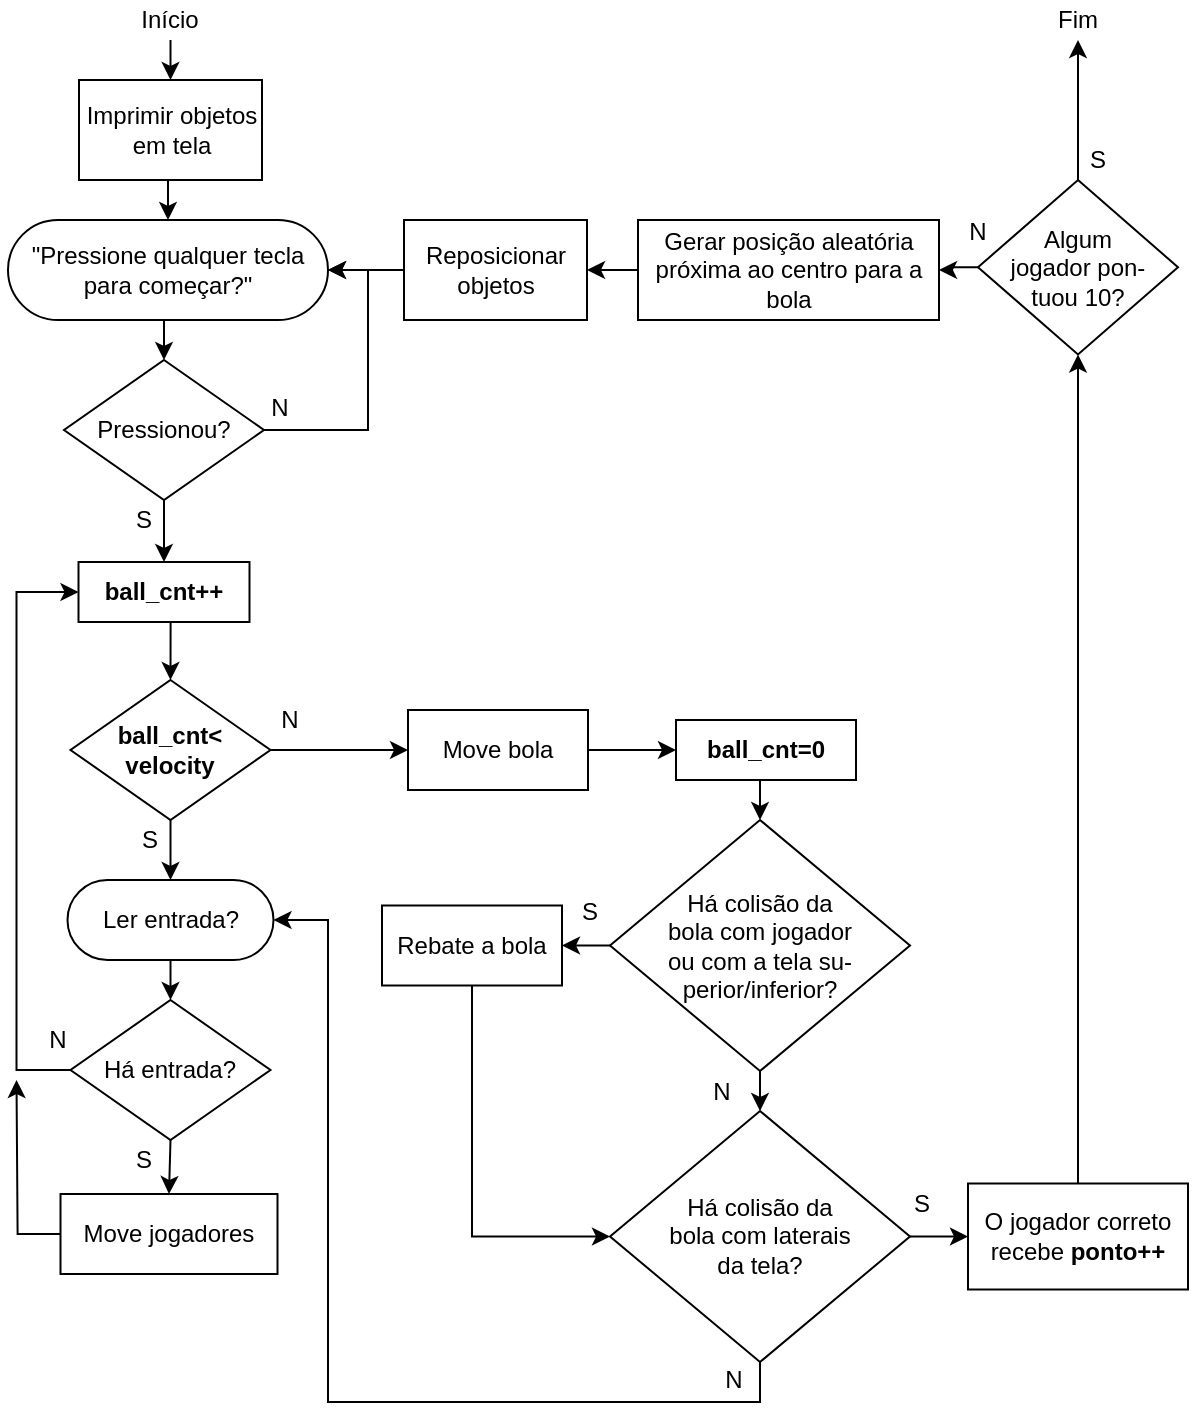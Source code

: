 <mxfile version="13.5.4" type="device"><diagram id="xi2nfXKBuIBstS6COav_" name="Page-1"><mxGraphModel dx="868" dy="450" grid="1" gridSize="10" guides="1" tooltips="1" connect="1" arrows="1" fold="1" page="1" pageScale="1" pageWidth="827" pageHeight="1169" math="0" shadow="0"><root><mxCell id="0"/><mxCell id="1" parent="0"/><mxCell id="l1a7HDmLvzJb4TPbHIFh-10" style="edgeStyle=orthogonalEdgeStyle;rounded=0;orthogonalLoop=1;jettySize=auto;html=1;exitX=0.5;exitY=1;exitDx=0;exitDy=0;entryX=0.5;entryY=0;entryDx=0;entryDy=0;" edge="1" parent="1" source="7WwMXH1B_En0PPU0x-BR-2" target="l1a7HDmLvzJb4TPbHIFh-2"><mxGeometry relative="1" as="geometry"/></mxCell><mxCell id="7WwMXH1B_En0PPU0x-BR-2" value="&quot;Pressione qualquer tecla para começar?&quot;" style="rounded=1;whiteSpace=wrap;html=1;arcSize=50;" parent="1" vertex="1"><mxGeometry x="80" y="150" width="160" height="50" as="geometry"/></mxCell><mxCell id="l1a7HDmLvzJb4TPbHIFh-7" style="edgeStyle=orthogonalEdgeStyle;rounded=0;orthogonalLoop=1;jettySize=auto;html=1;exitX=0.5;exitY=1;exitDx=0;exitDy=0;entryX=0.5;entryY=0;entryDx=0;entryDy=0;" edge="1" parent="1" source="7WwMXH1B_En0PPU0x-BR-4" target="l1a7HDmLvzJb4TPbHIFh-5"><mxGeometry relative="1" as="geometry"/></mxCell><mxCell id="7WwMXH1B_En0PPU0x-BR-4" value="Início" style="text;html=1;strokeColor=none;fillColor=none;align=center;verticalAlign=middle;whiteSpace=wrap;rounded=0;" parent="1" vertex="1"><mxGeometry x="141.25" y="40" width="40" height="20" as="geometry"/></mxCell><mxCell id="l1a7HDmLvzJb4TPbHIFh-15" style="edgeStyle=orthogonalEdgeStyle;rounded=0;orthogonalLoop=1;jettySize=auto;html=1;exitX=0.5;exitY=1;exitDx=0;exitDy=0;entryX=0.5;entryY=0;entryDx=0;entryDy=0;" edge="1" parent="1" source="7WwMXH1B_En0PPU0x-BR-6" target="l1a7HDmLvzJb4TPbHIFh-14"><mxGeometry relative="1" as="geometry"/></mxCell><mxCell id="7WwMXH1B_En0PPU0x-BR-6" value="&lt;b&gt;ball_cnt++&lt;/b&gt;" style="rounded=0;whiteSpace=wrap;html=1;" parent="1" vertex="1"><mxGeometry x="115.25" y="321" width="85.5" height="30" as="geometry"/></mxCell><mxCell id="l1a7HDmLvzJb4TPbHIFh-12" style="edgeStyle=orthogonalEdgeStyle;rounded=0;orthogonalLoop=1;jettySize=auto;html=1;exitX=0.5;exitY=1;exitDx=0;exitDy=0;entryX=0.5;entryY=0;entryDx=0;entryDy=0;" edge="1" parent="1" source="l1a7HDmLvzJb4TPbHIFh-2" target="7WwMXH1B_En0PPU0x-BR-6"><mxGeometry relative="1" as="geometry"/></mxCell><mxCell id="l1a7HDmLvzJb4TPbHIFh-13" style="edgeStyle=orthogonalEdgeStyle;rounded=0;orthogonalLoop=1;jettySize=auto;html=1;exitX=1;exitY=0.5;exitDx=0;exitDy=0;entryX=1;entryY=0.5;entryDx=0;entryDy=0;" edge="1" parent="1" source="l1a7HDmLvzJb4TPbHIFh-2" target="7WwMXH1B_En0PPU0x-BR-2"><mxGeometry relative="1" as="geometry"/></mxCell><mxCell id="l1a7HDmLvzJb4TPbHIFh-2" value="Pressionou?" style="rhombus;whiteSpace=wrap;html=1;" vertex="1" parent="1"><mxGeometry x="108" y="220" width="100" height="70" as="geometry"/></mxCell><mxCell id="l1a7HDmLvzJb4TPbHIFh-3" value="N" style="text;html=1;strokeColor=none;fillColor=none;align=center;verticalAlign=middle;whiteSpace=wrap;rounded=0;" vertex="1" parent="1"><mxGeometry x="206" y="234" width="20" height="20" as="geometry"/></mxCell><mxCell id="l1a7HDmLvzJb4TPbHIFh-4" value="S" style="text;html=1;strokeColor=none;fillColor=none;align=center;verticalAlign=middle;whiteSpace=wrap;rounded=0;" vertex="1" parent="1"><mxGeometry x="138.25" y="290" width="20" height="20" as="geometry"/></mxCell><mxCell id="l1a7HDmLvzJb4TPbHIFh-8" style="edgeStyle=orthogonalEdgeStyle;rounded=0;orthogonalLoop=1;jettySize=auto;html=1;exitX=0.5;exitY=1;exitDx=0;exitDy=0;entryX=0.5;entryY=0;entryDx=0;entryDy=0;" edge="1" parent="1" source="l1a7HDmLvzJb4TPbHIFh-5" target="7WwMXH1B_En0PPU0x-BR-2"><mxGeometry relative="1" as="geometry"/></mxCell><mxCell id="l1a7HDmLvzJb4TPbHIFh-5" value="Imprimir objetos em tela" style="rounded=0;whiteSpace=wrap;html=1;" vertex="1" parent="1"><mxGeometry x="115.5" y="80" width="91.5" height="50" as="geometry"/></mxCell><mxCell id="l1a7HDmLvzJb4TPbHIFh-33" style="edgeStyle=orthogonalEdgeStyle;rounded=0;orthogonalLoop=1;jettySize=auto;html=1;exitX=1;exitY=0.5;exitDx=0;exitDy=0;entryX=0;entryY=0.5;entryDx=0;entryDy=0;" edge="1" parent="1" source="l1a7HDmLvzJb4TPbHIFh-14" target="l1a7HDmLvzJb4TPbHIFh-32"><mxGeometry relative="1" as="geometry"/></mxCell><mxCell id="l1a7HDmLvzJb4TPbHIFh-14" value="&lt;b&gt;ball_cnt&amp;lt;&lt;br&gt;velocity&lt;/b&gt;" style="rhombus;whiteSpace=wrap;html=1;" vertex="1" parent="1"><mxGeometry x="111.25" y="380" width="100" height="70" as="geometry"/></mxCell><mxCell id="l1a7HDmLvzJb4TPbHIFh-20" style="edgeStyle=orthogonalEdgeStyle;rounded=0;orthogonalLoop=1;jettySize=auto;html=1;exitX=1;exitY=0;exitDx=0;exitDy=0;entryX=0.5;entryY=0;entryDx=0;entryDy=0;" edge="1" parent="1" source="l1a7HDmLvzJb4TPbHIFh-16" target="l1a7HDmLvzJb4TPbHIFh-19"><mxGeometry relative="1" as="geometry"/></mxCell><mxCell id="l1a7HDmLvzJb4TPbHIFh-16" value="S" style="text;html=1;strokeColor=none;fillColor=none;align=center;verticalAlign=middle;whiteSpace=wrap;rounded=0;" vertex="1" parent="1"><mxGeometry x="141.25" y="450" width="20" height="20" as="geometry"/></mxCell><mxCell id="l1a7HDmLvzJb4TPbHIFh-17" value="N" style="text;html=1;strokeColor=none;fillColor=none;align=center;verticalAlign=middle;whiteSpace=wrap;rounded=0;" vertex="1" parent="1"><mxGeometry x="211.25" y="390" width="20" height="20" as="geometry"/></mxCell><mxCell id="l1a7HDmLvzJb4TPbHIFh-22" style="edgeStyle=orthogonalEdgeStyle;rounded=0;orthogonalLoop=1;jettySize=auto;html=1;exitX=0.5;exitY=1;exitDx=0;exitDy=0;entryX=0.5;entryY=0;entryDx=0;entryDy=0;" edge="1" parent="1" source="l1a7HDmLvzJb4TPbHIFh-19" target="l1a7HDmLvzJb4TPbHIFh-21"><mxGeometry relative="1" as="geometry"/></mxCell><mxCell id="l1a7HDmLvzJb4TPbHIFh-19" value="Ler entrada?" style="rounded=1;whiteSpace=wrap;html=1;arcSize=50;" vertex="1" parent="1"><mxGeometry x="109.75" y="480" width="103" height="40" as="geometry"/></mxCell><mxCell id="l1a7HDmLvzJb4TPbHIFh-24" style="edgeStyle=orthogonalEdgeStyle;rounded=0;orthogonalLoop=1;jettySize=auto;html=1;exitX=0;exitY=0.5;exitDx=0;exitDy=0;entryX=0;entryY=0.5;entryDx=0;entryDy=0;" edge="1" parent="1" source="l1a7HDmLvzJb4TPbHIFh-21" target="7WwMXH1B_En0PPU0x-BR-6"><mxGeometry relative="1" as="geometry"><Array as="points"><mxPoint x="84.25" y="575"/><mxPoint x="84.25" y="336"/></Array></mxGeometry></mxCell><mxCell id="l1a7HDmLvzJb4TPbHIFh-28" style="edgeStyle=orthogonalEdgeStyle;rounded=0;orthogonalLoop=1;jettySize=auto;html=1;exitX=0.5;exitY=1;exitDx=0;exitDy=0;entryX=0.5;entryY=0;entryDx=0;entryDy=0;" edge="1" parent="1" source="l1a7HDmLvzJb4TPbHIFh-21" target="l1a7HDmLvzJb4TPbHIFh-26"><mxGeometry relative="1" as="geometry"/></mxCell><mxCell id="l1a7HDmLvzJb4TPbHIFh-21" value="Há entrada?" style="rhombus;whiteSpace=wrap;html=1;" vertex="1" parent="1"><mxGeometry x="111.25" y="540" width="100" height="70" as="geometry"/></mxCell><mxCell id="l1a7HDmLvzJb4TPbHIFh-23" value="N" style="text;html=1;strokeColor=none;fillColor=none;align=center;verticalAlign=middle;whiteSpace=wrap;rounded=0;" vertex="1" parent="1"><mxGeometry x="95.25" y="550" width="20" height="20" as="geometry"/></mxCell><mxCell id="l1a7HDmLvzJb4TPbHIFh-25" value="S" style="text;html=1;strokeColor=none;fillColor=none;align=center;verticalAlign=middle;whiteSpace=wrap;rounded=0;" vertex="1" parent="1"><mxGeometry x="138.25" y="610" width="20" height="20" as="geometry"/></mxCell><mxCell id="l1a7HDmLvzJb4TPbHIFh-30" style="edgeStyle=orthogonalEdgeStyle;rounded=0;orthogonalLoop=1;jettySize=auto;html=1;exitX=0;exitY=0.5;exitDx=0;exitDy=0;" edge="1" parent="1" source="l1a7HDmLvzJb4TPbHIFh-26"><mxGeometry relative="1" as="geometry"><mxPoint x="84.25" y="580" as="targetPoint"/></mxGeometry></mxCell><mxCell id="l1a7HDmLvzJb4TPbHIFh-26" value="Move jogadores" style="rounded=0;whiteSpace=wrap;html=1;" vertex="1" parent="1"><mxGeometry x="106.25" y="637" width="108.5" height="40" as="geometry"/></mxCell><mxCell id="l1a7HDmLvzJb4TPbHIFh-45" style="edgeStyle=orthogonalEdgeStyle;rounded=0;orthogonalLoop=1;jettySize=auto;html=1;exitX=1;exitY=0.5;exitDx=0;exitDy=0;entryX=0;entryY=0.5;entryDx=0;entryDy=0;" edge="1" parent="1" source="l1a7HDmLvzJb4TPbHIFh-32" target="l1a7HDmLvzJb4TPbHIFh-34"><mxGeometry relative="1" as="geometry"/></mxCell><mxCell id="l1a7HDmLvzJb4TPbHIFh-32" value="Move bola" style="rounded=0;whiteSpace=wrap;html=1;" vertex="1" parent="1"><mxGeometry x="280" y="395" width="90" height="40" as="geometry"/></mxCell><mxCell id="l1a7HDmLvzJb4TPbHIFh-46" style="edgeStyle=orthogonalEdgeStyle;rounded=0;orthogonalLoop=1;jettySize=auto;html=1;exitX=0.5;exitY=1;exitDx=0;exitDy=0;entryX=0.5;entryY=0;entryDx=0;entryDy=0;" edge="1" parent="1" source="l1a7HDmLvzJb4TPbHIFh-34" target="l1a7HDmLvzJb4TPbHIFh-36"><mxGeometry relative="1" as="geometry"/></mxCell><mxCell id="l1a7HDmLvzJb4TPbHIFh-34" value="&lt;b&gt;ball_cnt=0&lt;/b&gt;" style="rounded=0;whiteSpace=wrap;html=1;" vertex="1" parent="1"><mxGeometry x="414" y="400" width="90" height="30" as="geometry"/></mxCell><mxCell id="l1a7HDmLvzJb4TPbHIFh-39" style="edgeStyle=orthogonalEdgeStyle;rounded=0;orthogonalLoop=1;jettySize=auto;html=1;exitX=0;exitY=0.5;exitDx=0;exitDy=0;entryX=1;entryY=0.5;entryDx=0;entryDy=0;" edge="1" parent="1" source="l1a7HDmLvzJb4TPbHIFh-36" target="l1a7HDmLvzJb4TPbHIFh-38"><mxGeometry relative="1" as="geometry"/></mxCell><mxCell id="l1a7HDmLvzJb4TPbHIFh-43" style="edgeStyle=orthogonalEdgeStyle;rounded=0;orthogonalLoop=1;jettySize=auto;html=1;exitX=0.5;exitY=1;exitDx=0;exitDy=0;entryX=0.5;entryY=0;entryDx=0;entryDy=0;" edge="1" parent="1" source="l1a7HDmLvzJb4TPbHIFh-36" target="l1a7HDmLvzJb4TPbHIFh-41"><mxGeometry relative="1" as="geometry"/></mxCell><mxCell id="l1a7HDmLvzJb4TPbHIFh-36" value="Há colisão da&lt;br&gt;bola com jogador&lt;br&gt;ou com a tela su-perior/inferior?" style="rhombus;whiteSpace=wrap;html=1;" vertex="1" parent="1"><mxGeometry x="381" y="450" width="150" height="125.5" as="geometry"/></mxCell><mxCell id="l1a7HDmLvzJb4TPbHIFh-44" style="edgeStyle=orthogonalEdgeStyle;rounded=0;orthogonalLoop=1;jettySize=auto;html=1;exitX=0.5;exitY=1;exitDx=0;exitDy=0;entryX=0;entryY=0.5;entryDx=0;entryDy=0;" edge="1" parent="1" source="l1a7HDmLvzJb4TPbHIFh-38" target="l1a7HDmLvzJb4TPbHIFh-41"><mxGeometry relative="1" as="geometry"/></mxCell><mxCell id="l1a7HDmLvzJb4TPbHIFh-38" value="Rebate a bola" style="rounded=0;whiteSpace=wrap;html=1;" vertex="1" parent="1"><mxGeometry x="267" y="492.75" width="90" height="40" as="geometry"/></mxCell><mxCell id="l1a7HDmLvzJb4TPbHIFh-40" value="S" style="text;html=1;strokeColor=none;fillColor=none;align=center;verticalAlign=middle;whiteSpace=wrap;rounded=0;" vertex="1" parent="1"><mxGeometry x="361" y="485.5" width="20" height="20" as="geometry"/></mxCell><mxCell id="l1a7HDmLvzJb4TPbHIFh-47" style="edgeStyle=orthogonalEdgeStyle;rounded=0;orthogonalLoop=1;jettySize=auto;html=1;exitX=0.5;exitY=1;exitDx=0;exitDy=0;entryX=1;entryY=0.5;entryDx=0;entryDy=0;" edge="1" parent="1" source="l1a7HDmLvzJb4TPbHIFh-41" target="l1a7HDmLvzJb4TPbHIFh-19"><mxGeometry relative="1" as="geometry"><mxPoint x="250" y="580" as="targetPoint"/><Array as="points"><mxPoint x="456" y="741"/><mxPoint x="240" y="741"/><mxPoint x="240" y="500"/></Array></mxGeometry></mxCell><mxCell id="l1a7HDmLvzJb4TPbHIFh-52" style="edgeStyle=orthogonalEdgeStyle;rounded=0;orthogonalLoop=1;jettySize=auto;html=1;exitX=1;exitY=0.5;exitDx=0;exitDy=0;entryX=0;entryY=0.5;entryDx=0;entryDy=0;" edge="1" parent="1" source="l1a7HDmLvzJb4TPbHIFh-41" target="l1a7HDmLvzJb4TPbHIFh-50"><mxGeometry relative="1" as="geometry"/></mxCell><mxCell id="l1a7HDmLvzJb4TPbHIFh-41" value="Há colisão da&lt;br&gt;bola com laterais &lt;br&gt;da tela?" style="rhombus;whiteSpace=wrap;html=1;" vertex="1" parent="1"><mxGeometry x="381" y="595.5" width="150" height="125.5" as="geometry"/></mxCell><mxCell id="l1a7HDmLvzJb4TPbHIFh-42" value="N" style="text;html=1;strokeColor=none;fillColor=none;align=center;verticalAlign=middle;whiteSpace=wrap;rounded=0;" vertex="1" parent="1"><mxGeometry x="427" y="575.5" width="20" height="20" as="geometry"/></mxCell><mxCell id="l1a7HDmLvzJb4TPbHIFh-48" value="S" style="text;html=1;strokeColor=none;fillColor=none;align=center;verticalAlign=middle;whiteSpace=wrap;rounded=0;" vertex="1" parent="1"><mxGeometry x="527" y="631.75" width="20" height="20" as="geometry"/></mxCell><mxCell id="l1a7HDmLvzJb4TPbHIFh-49" value="N" style="text;html=1;strokeColor=none;fillColor=none;align=center;verticalAlign=middle;whiteSpace=wrap;rounded=0;" vertex="1" parent="1"><mxGeometry x="433" y="720" width="20" height="20" as="geometry"/></mxCell><mxCell id="l1a7HDmLvzJb4TPbHIFh-55" style="edgeStyle=orthogonalEdgeStyle;rounded=0;orthogonalLoop=1;jettySize=auto;html=1;exitX=0.5;exitY=0;exitDx=0;exitDy=0;entryX=0.5;entryY=1;entryDx=0;entryDy=0;" edge="1" parent="1" source="l1a7HDmLvzJb4TPbHIFh-50" target="l1a7HDmLvzJb4TPbHIFh-54"><mxGeometry relative="1" as="geometry"><mxPoint x="600" y="370" as="targetPoint"/></mxGeometry></mxCell><mxCell id="l1a7HDmLvzJb4TPbHIFh-50" value="O jogador correto recebe&amp;nbsp;&lt;b&gt;ponto++&lt;/b&gt;" style="rounded=0;whiteSpace=wrap;html=1;" vertex="1" parent="1"><mxGeometry x="560" y="631.75" width="110" height="53" as="geometry"/></mxCell><mxCell id="l1a7HDmLvzJb4TPbHIFh-67" style="edgeStyle=orthogonalEdgeStyle;rounded=0;orthogonalLoop=1;jettySize=auto;html=1;entryX=0.5;entryY=1;entryDx=0;entryDy=0;" edge="1" parent="1" source="l1a7HDmLvzJb4TPbHIFh-54" target="l1a7HDmLvzJb4TPbHIFh-56"><mxGeometry relative="1" as="geometry"/></mxCell><mxCell id="l1a7HDmLvzJb4TPbHIFh-69" style="edgeStyle=orthogonalEdgeStyle;rounded=0;orthogonalLoop=1;jettySize=auto;html=1;exitX=0;exitY=0.5;exitDx=0;exitDy=0;entryX=1;entryY=0.5;entryDx=0;entryDy=0;" edge="1" parent="1" source="l1a7HDmLvzJb4TPbHIFh-54" target="l1a7HDmLvzJb4TPbHIFh-58"><mxGeometry relative="1" as="geometry"><Array as="points"><mxPoint x="550" y="174"/><mxPoint x="550" y="175"/></Array></mxGeometry></mxCell><mxCell id="l1a7HDmLvzJb4TPbHIFh-54" value="Algum &lt;br&gt;jogador pon-&lt;br&gt;tuou 10?" style="rhombus;whiteSpace=wrap;html=1;" vertex="1" parent="1"><mxGeometry x="565" y="130" width="100" height="87.25" as="geometry"/></mxCell><mxCell id="l1a7HDmLvzJb4TPbHIFh-56" value="Fim" style="text;html=1;strokeColor=none;fillColor=none;align=center;verticalAlign=middle;whiteSpace=wrap;rounded=0;" vertex="1" parent="1"><mxGeometry x="595" y="40" width="40" height="20" as="geometry"/></mxCell><mxCell id="l1a7HDmLvzJb4TPbHIFh-59" value="" style="edgeStyle=orthogonalEdgeStyle;rounded=0;orthogonalLoop=1;jettySize=auto;html=1;" edge="1" parent="1" source="l1a7HDmLvzJb4TPbHIFh-57" target="7WwMXH1B_En0PPU0x-BR-2"><mxGeometry relative="1" as="geometry"/></mxCell><mxCell id="l1a7HDmLvzJb4TPbHIFh-57" value="Reposicionar objetos" style="rounded=0;whiteSpace=wrap;html=1;" vertex="1" parent="1"><mxGeometry x="278" y="150" width="91.5" height="50" as="geometry"/></mxCell><mxCell id="l1a7HDmLvzJb4TPbHIFh-60" value="" style="edgeStyle=orthogonalEdgeStyle;rounded=0;orthogonalLoop=1;jettySize=auto;html=1;" edge="1" parent="1" source="l1a7HDmLvzJb4TPbHIFh-58" target="l1a7HDmLvzJb4TPbHIFh-57"><mxGeometry relative="1" as="geometry"/></mxCell><mxCell id="l1a7HDmLvzJb4TPbHIFh-58" value="Gerar posição aleatória próxima ao centro para a bola" style="rounded=0;whiteSpace=wrap;html=1;" vertex="1" parent="1"><mxGeometry x="395" y="150" width="150.5" height="50" as="geometry"/></mxCell><mxCell id="l1a7HDmLvzJb4TPbHIFh-63" value="N" style="text;html=1;strokeColor=none;fillColor=none;align=center;verticalAlign=middle;whiteSpace=wrap;rounded=0;" vertex="1" parent="1"><mxGeometry x="555" y="146" width="20" height="20" as="geometry"/></mxCell><mxCell id="l1a7HDmLvzJb4TPbHIFh-68" value="S" style="text;html=1;strokeColor=none;fillColor=none;align=center;verticalAlign=middle;whiteSpace=wrap;rounded=0;" vertex="1" parent="1"><mxGeometry x="615" y="110" width="20" height="20" as="geometry"/></mxCell></root></mxGraphModel></diagram></mxfile>